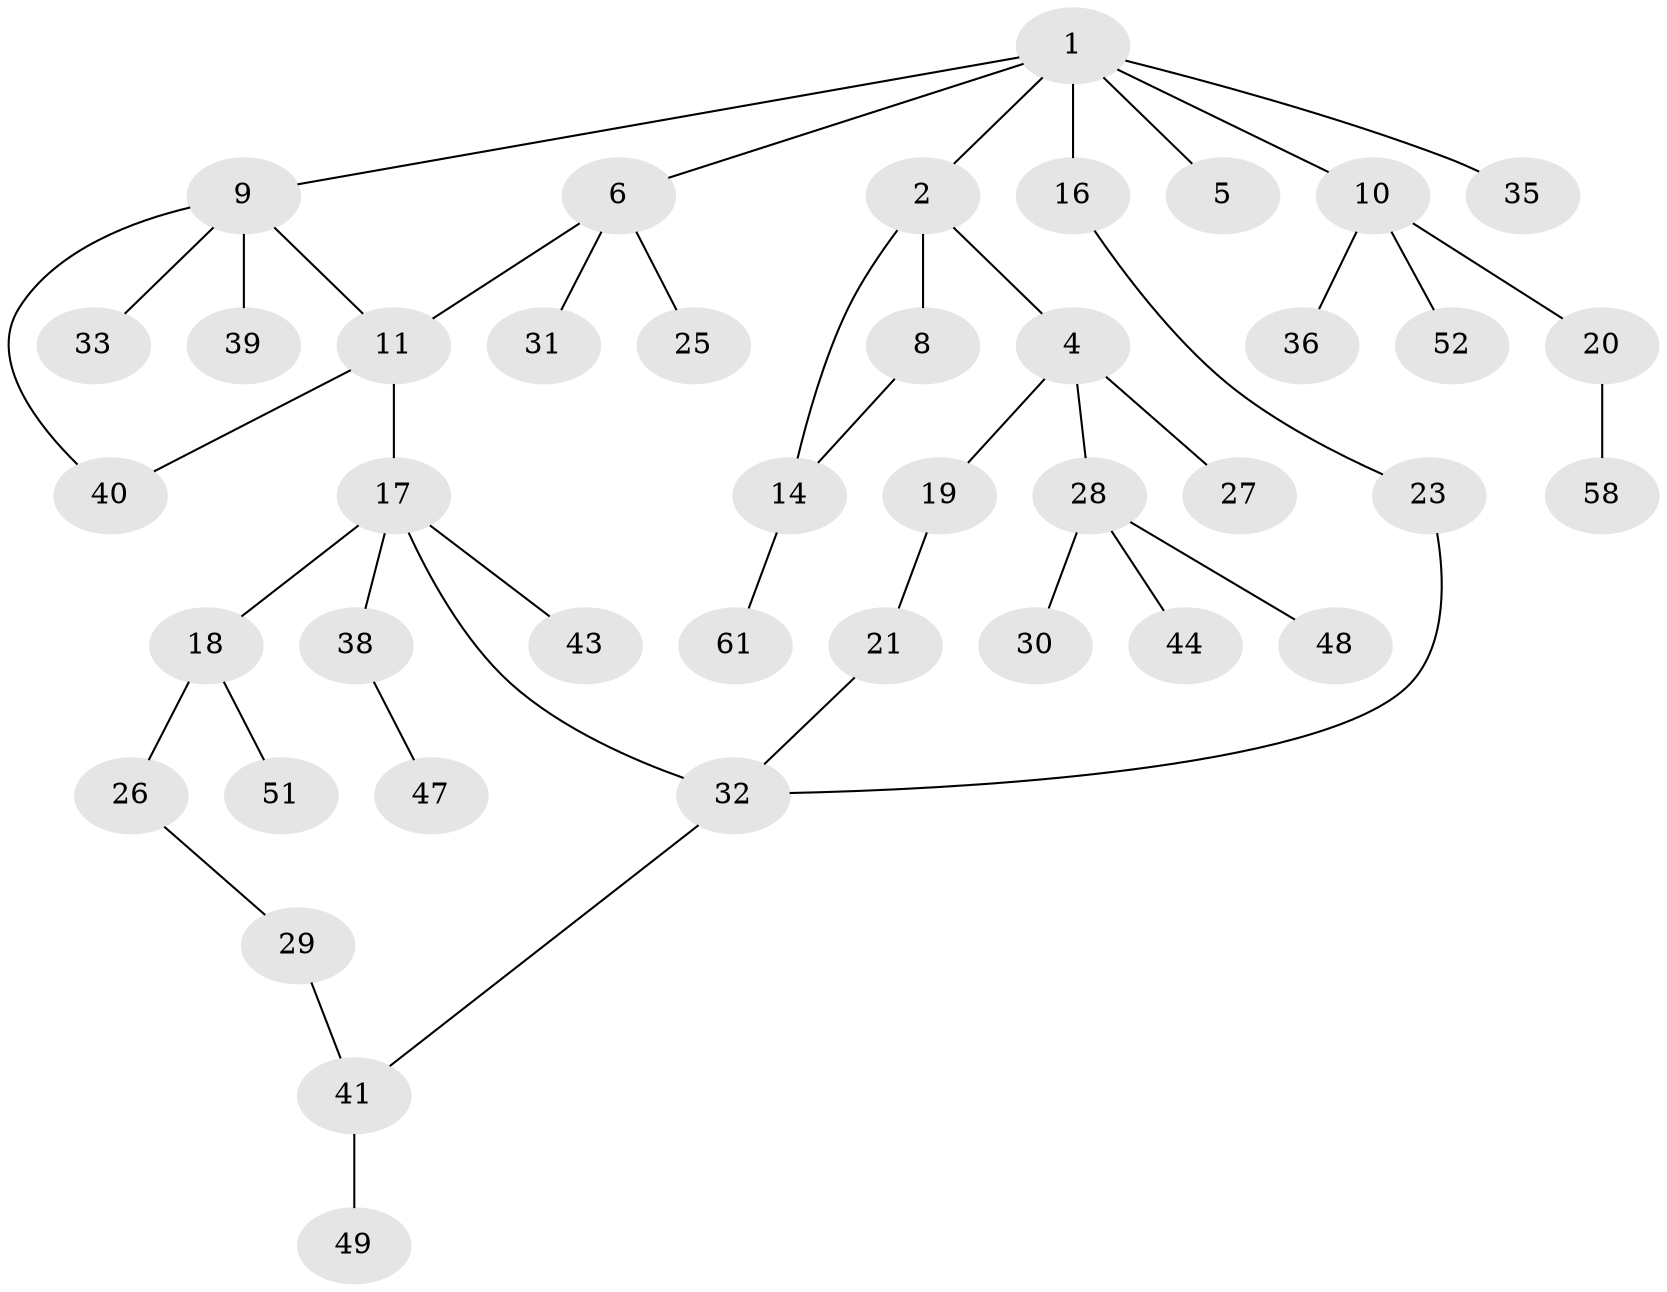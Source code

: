 // Generated by graph-tools (version 1.1) at 2025/51/02/27/25 19:51:38]
// undirected, 41 vertices, 46 edges
graph export_dot {
graph [start="1"]
  node [color=gray90,style=filled];
  1 [super="+3"];
  2 [super="+12"];
  4 [super="+56"];
  5;
  6 [super="+7"];
  8 [super="+15"];
  9 [super="+13"];
  10 [super="+22"];
  11 [super="+50"];
  14 [super="+53"];
  16;
  17 [super="+45"];
  18 [super="+24"];
  19 [super="+37"];
  20 [super="+54"];
  21 [super="+59"];
  23 [super="+60"];
  25 [super="+34"];
  26;
  27;
  28 [super="+42"];
  29 [super="+55"];
  30;
  31 [super="+46"];
  32;
  33;
  35;
  36;
  38;
  39;
  40;
  41 [super="+57"];
  43;
  44;
  47;
  48;
  49;
  51;
  52;
  58;
  61;
  1 -- 2;
  1 -- 6;
  1 -- 9;
  1 -- 10;
  1 -- 16;
  1 -- 35;
  1 -- 5;
  2 -- 4;
  2 -- 8;
  2 -- 14;
  4 -- 19;
  4 -- 27;
  4 -- 28;
  6 -- 25;
  6 -- 11;
  6 -- 31;
  8 -- 14;
  9 -- 11;
  9 -- 33;
  9 -- 39;
  9 -- 40;
  10 -- 20;
  10 -- 36;
  10 -- 52;
  11 -- 17;
  11 -- 40;
  14 -- 61;
  16 -- 23;
  17 -- 18;
  17 -- 38;
  17 -- 43;
  17 -- 32;
  18 -- 51;
  18 -- 26;
  19 -- 21;
  20 -- 58;
  21 -- 32;
  23 -- 32;
  26 -- 29;
  28 -- 30;
  28 -- 44;
  28 -- 48;
  29 -- 41;
  32 -- 41;
  38 -- 47;
  41 -- 49;
}
